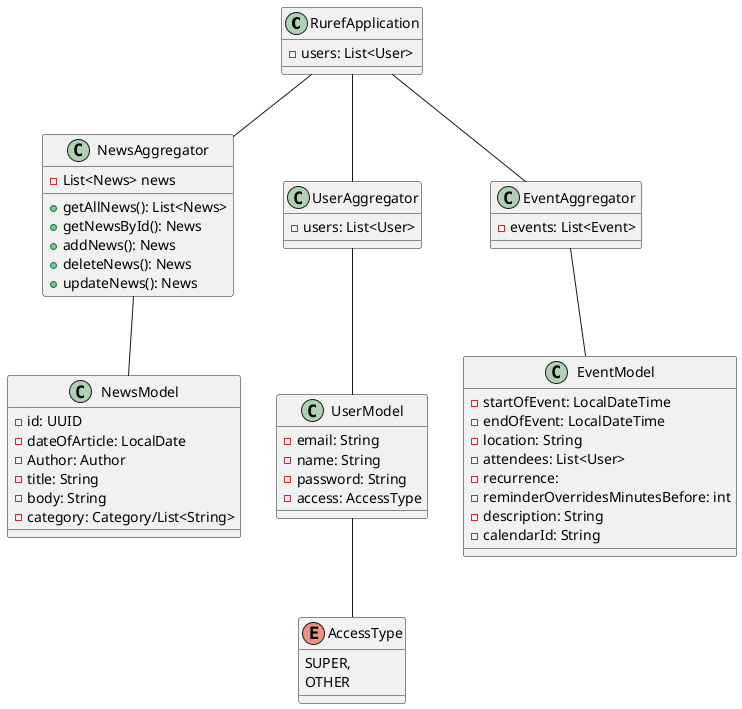 @startuml
class RurefApplication {
-users: List<User>
}



class NewsAggregator{
-List<News> news
+getAllNews(): List<News>
+getNewsById(): News
+addNews(): News
+deleteNews(): News
+updateNews(): News
}

class NewsModel {
- id: UUID
- dateOfArticle: LocalDate
- Author: Author
- title: String
- body: String
- category: Category/List<String>
}

RurefApplication -- NewsAggregator
NewsAggregator -- NewsModel


class EventModel {
- startOfEvent: LocalDateTime
- endOfEvent: LocalDateTime
- location: String
- attendees: List<User>
- recurrence:
- reminderOverridesMinutesBefore: int
- description: String
- calendarId: String
}

class UserAggregator {
- users: List<User>
}

UserModel -- AccessType



class UserModel{
- email: String
- name: String
- password: String
- access: AccessType
}

enum AccessType {
SUPER,
OTHER
}

class EventAggregator {
- events: List<Event>
}

RurefApplication -- UserAggregator
RurefApplication -- EventAggregator
EventAggregator --EventModel
UserAggregator -- UserModel

@enduml

search by Author - would be nice
search by dateOfArticle
filter by Author, sort by dateOfArticle etc...

modules : contains: news, events,